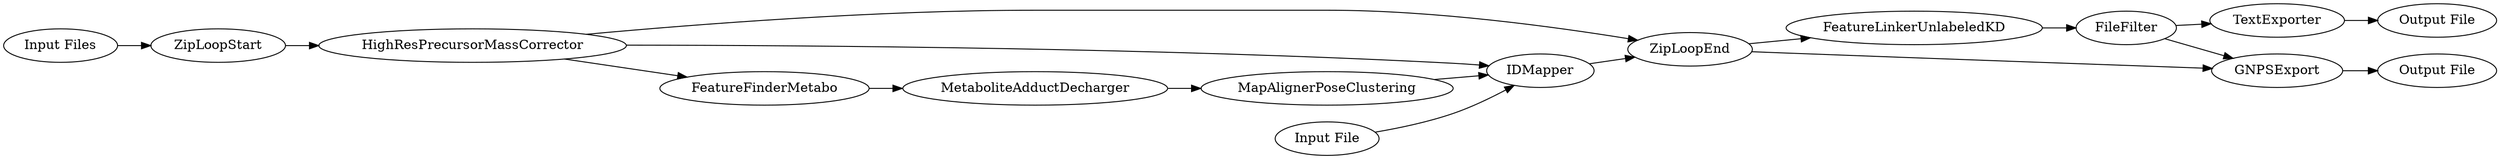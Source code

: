 digraph {
	255 -> 373
	388 -> 377
	366 -> 387
	377 -> 376
	387 -> 371
	371 -> 388
	374 -> 388
	376 -> 378
	371 -> 254
	378 -> 380
	371 -> 374
	376 -> 381
	373 -> 374
	375 -> 374
	388 -> 378
	254 -> 255
	381 -> 382
	374 [label=IDMapper]
	375 [label="Input File"]
	380 [label="Output File"]
	366 [label="Input Files"]
	377 [label=FeatureLinkerUnlabeledKD]
	378 [label=GNPSExport]
	255 [label=MetaboliteAdductDecharger]
	382 [label="Output File"]
	373 [label=MapAlignerPoseClustering]
	388 [label=ZipLoopEnd]
	376 [label=FileFilter]
	387 [label=ZipLoopStart]
	381 [label=TextExporter]
	371 [label=HighResPrecursorMassCorrector]
	254 [label=FeatureFinderMetabo]
	rankdir=LR
}
